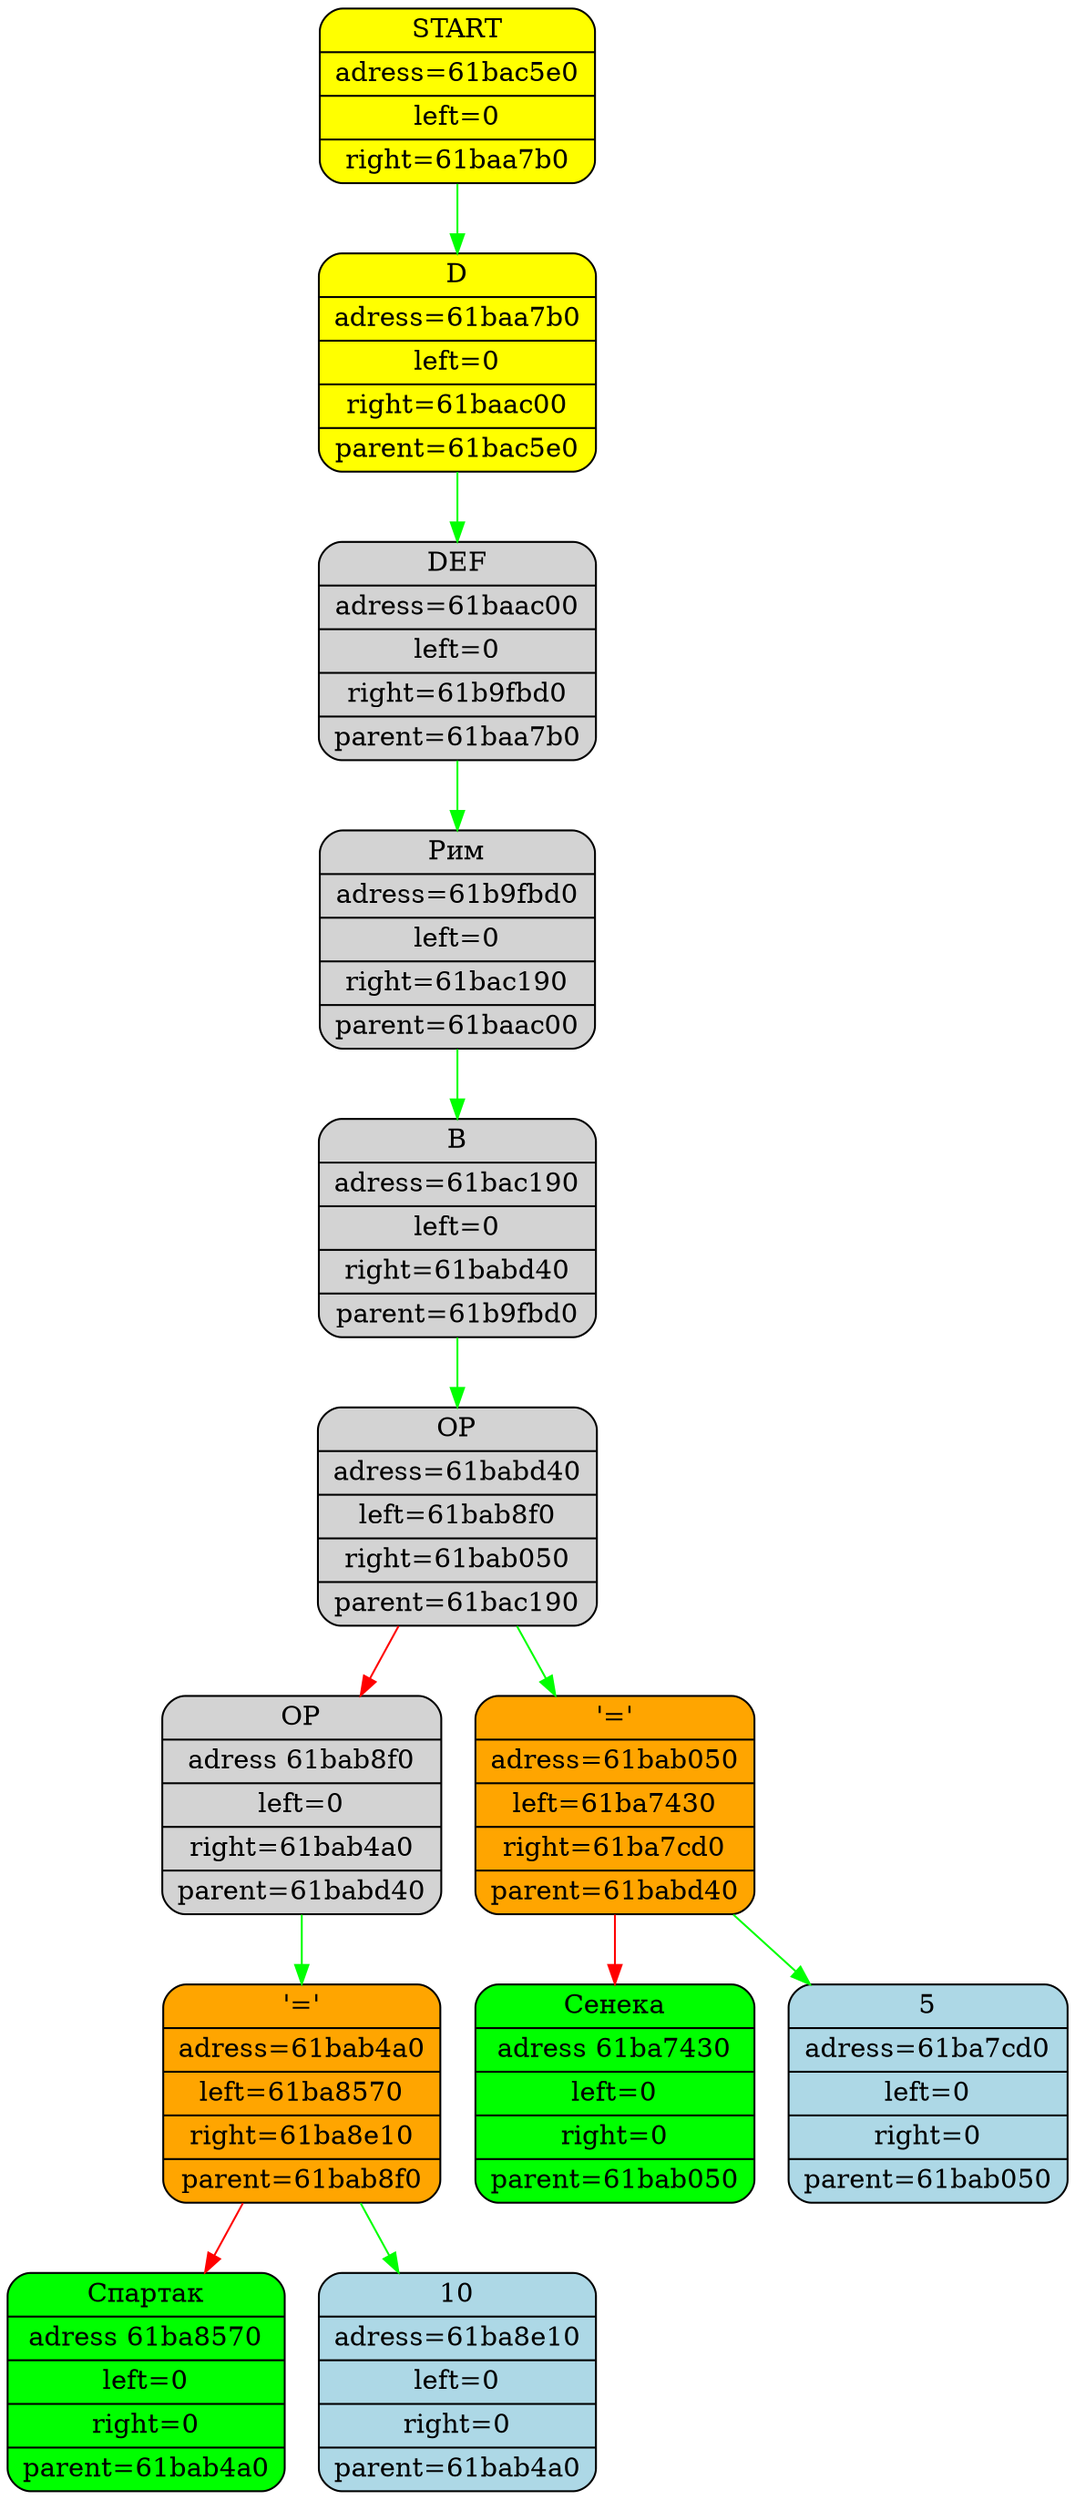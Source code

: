 digraph First{
node [shape="Mrecord", style="filled", fillcolor="lightblue"];
"box61bac5e0" [fillcolor = "yellow",label="{START|adress=61bac5e0|left=0|right=61baa7b0}"];
"box61baa7b0" [fillcolor="yellow",label="{D|adress=61baa7b0|left=0|right=61baac00|parent=61bac5e0}"];
"box61bac5e0" -> "box61baa7b0"[color="green"];
"box61baac00" [fillcolor="",label="{DEF|adress=61baac00|left=0|right=61b9fbd0|parent=61baa7b0}"];
"box61baa7b0" -> "box61baac00"[color="green"];
"box61b9fbd0" [fillcolor="",label="{Рим|adress=61b9fbd0|left=0|right=61bac190|parent=61baac00}"];
"box61baac00" -> "box61b9fbd0"[color="green"];
"box61bac190" [fillcolor="",label="{B|adress=61bac190|left=0|right=61babd40|parent=61b9fbd0}"];
"box61b9fbd0" -> "box61bac190"[color="green"];
"box61babd40" [fillcolor="",label="{OP|adress=61babd40|left=61bab8f0|right=61bab050|parent=61bac190}"];
"box61bac190" -> "box61babd40"[color="green"];
"box61bab8f0" [fillcolor="",label="{OP|adress 61bab8f0|left=0|right=61bab4a0|parent=61babd40}"];
"box61babd40" -> "box61bab8f0"[color="red"];
"box61bab4a0" [fillcolor="orange",label="{'='|adress=61bab4a0|left=61ba8570|right=61ba8e10|parent=61bab8f0}"];
"box61bab8f0" -> "box61bab4a0"[color="green"];
"box61ba8570" [fillcolor="green",label="{Спартак|adress 61ba8570|left=0|right=0|parent=61bab4a0}"];
"box61bab4a0" -> "box61ba8570"[color="red"];
"box61ba8e10" [label="{10|adress=61ba8e10|left=0|right=0|parent=61bab4a0}"];
"box61bab4a0" -> "box61ba8e10"[color="green"];
"box61bab050" [fillcolor="orange",label="{'='|adress=61bab050|left=61ba7430|right=61ba7cd0|parent=61babd40}"];
"box61babd40" -> "box61bab050"[color="green"];
"box61ba7430" [fillcolor="green",label="{Сенека|adress 61ba7430|left=0|right=0|parent=61bab050}"];
"box61bab050" -> "box61ba7430"[color="red"];
"box61ba7cd0" [label="{5|adress=61ba7cd0|left=0|right=0|parent=61bab050}"];
"box61bab050" -> "box61ba7cd0"[color="green"];
}